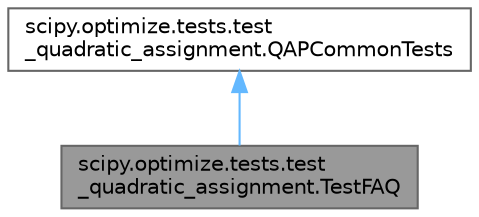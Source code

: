digraph "scipy.optimize.tests.test_quadratic_assignment.TestFAQ"
{
 // LATEX_PDF_SIZE
  bgcolor="transparent";
  edge [fontname=Helvetica,fontsize=10,labelfontname=Helvetica,labelfontsize=10];
  node [fontname=Helvetica,fontsize=10,shape=box,height=0.2,width=0.4];
  Node1 [id="Node000001",label="scipy.optimize.tests.test\l_quadratic_assignment.TestFAQ",height=0.2,width=0.4,color="gray40", fillcolor="grey60", style="filled", fontcolor="black",tooltip=" "];
  Node2 -> Node1 [id="edge1_Node000001_Node000002",dir="back",color="steelblue1",style="solid",tooltip=" "];
  Node2 [id="Node000002",label="scipy.optimize.tests.test\l_quadratic_assignment.QAPCommonTests",height=0.2,width=0.4,color="gray40", fillcolor="white", style="filled",URL="$d1/de3/classscipy_1_1optimize_1_1tests_1_1test__quadratic__assignment_1_1QAPCommonTests.html",tooltip=" "];
}
